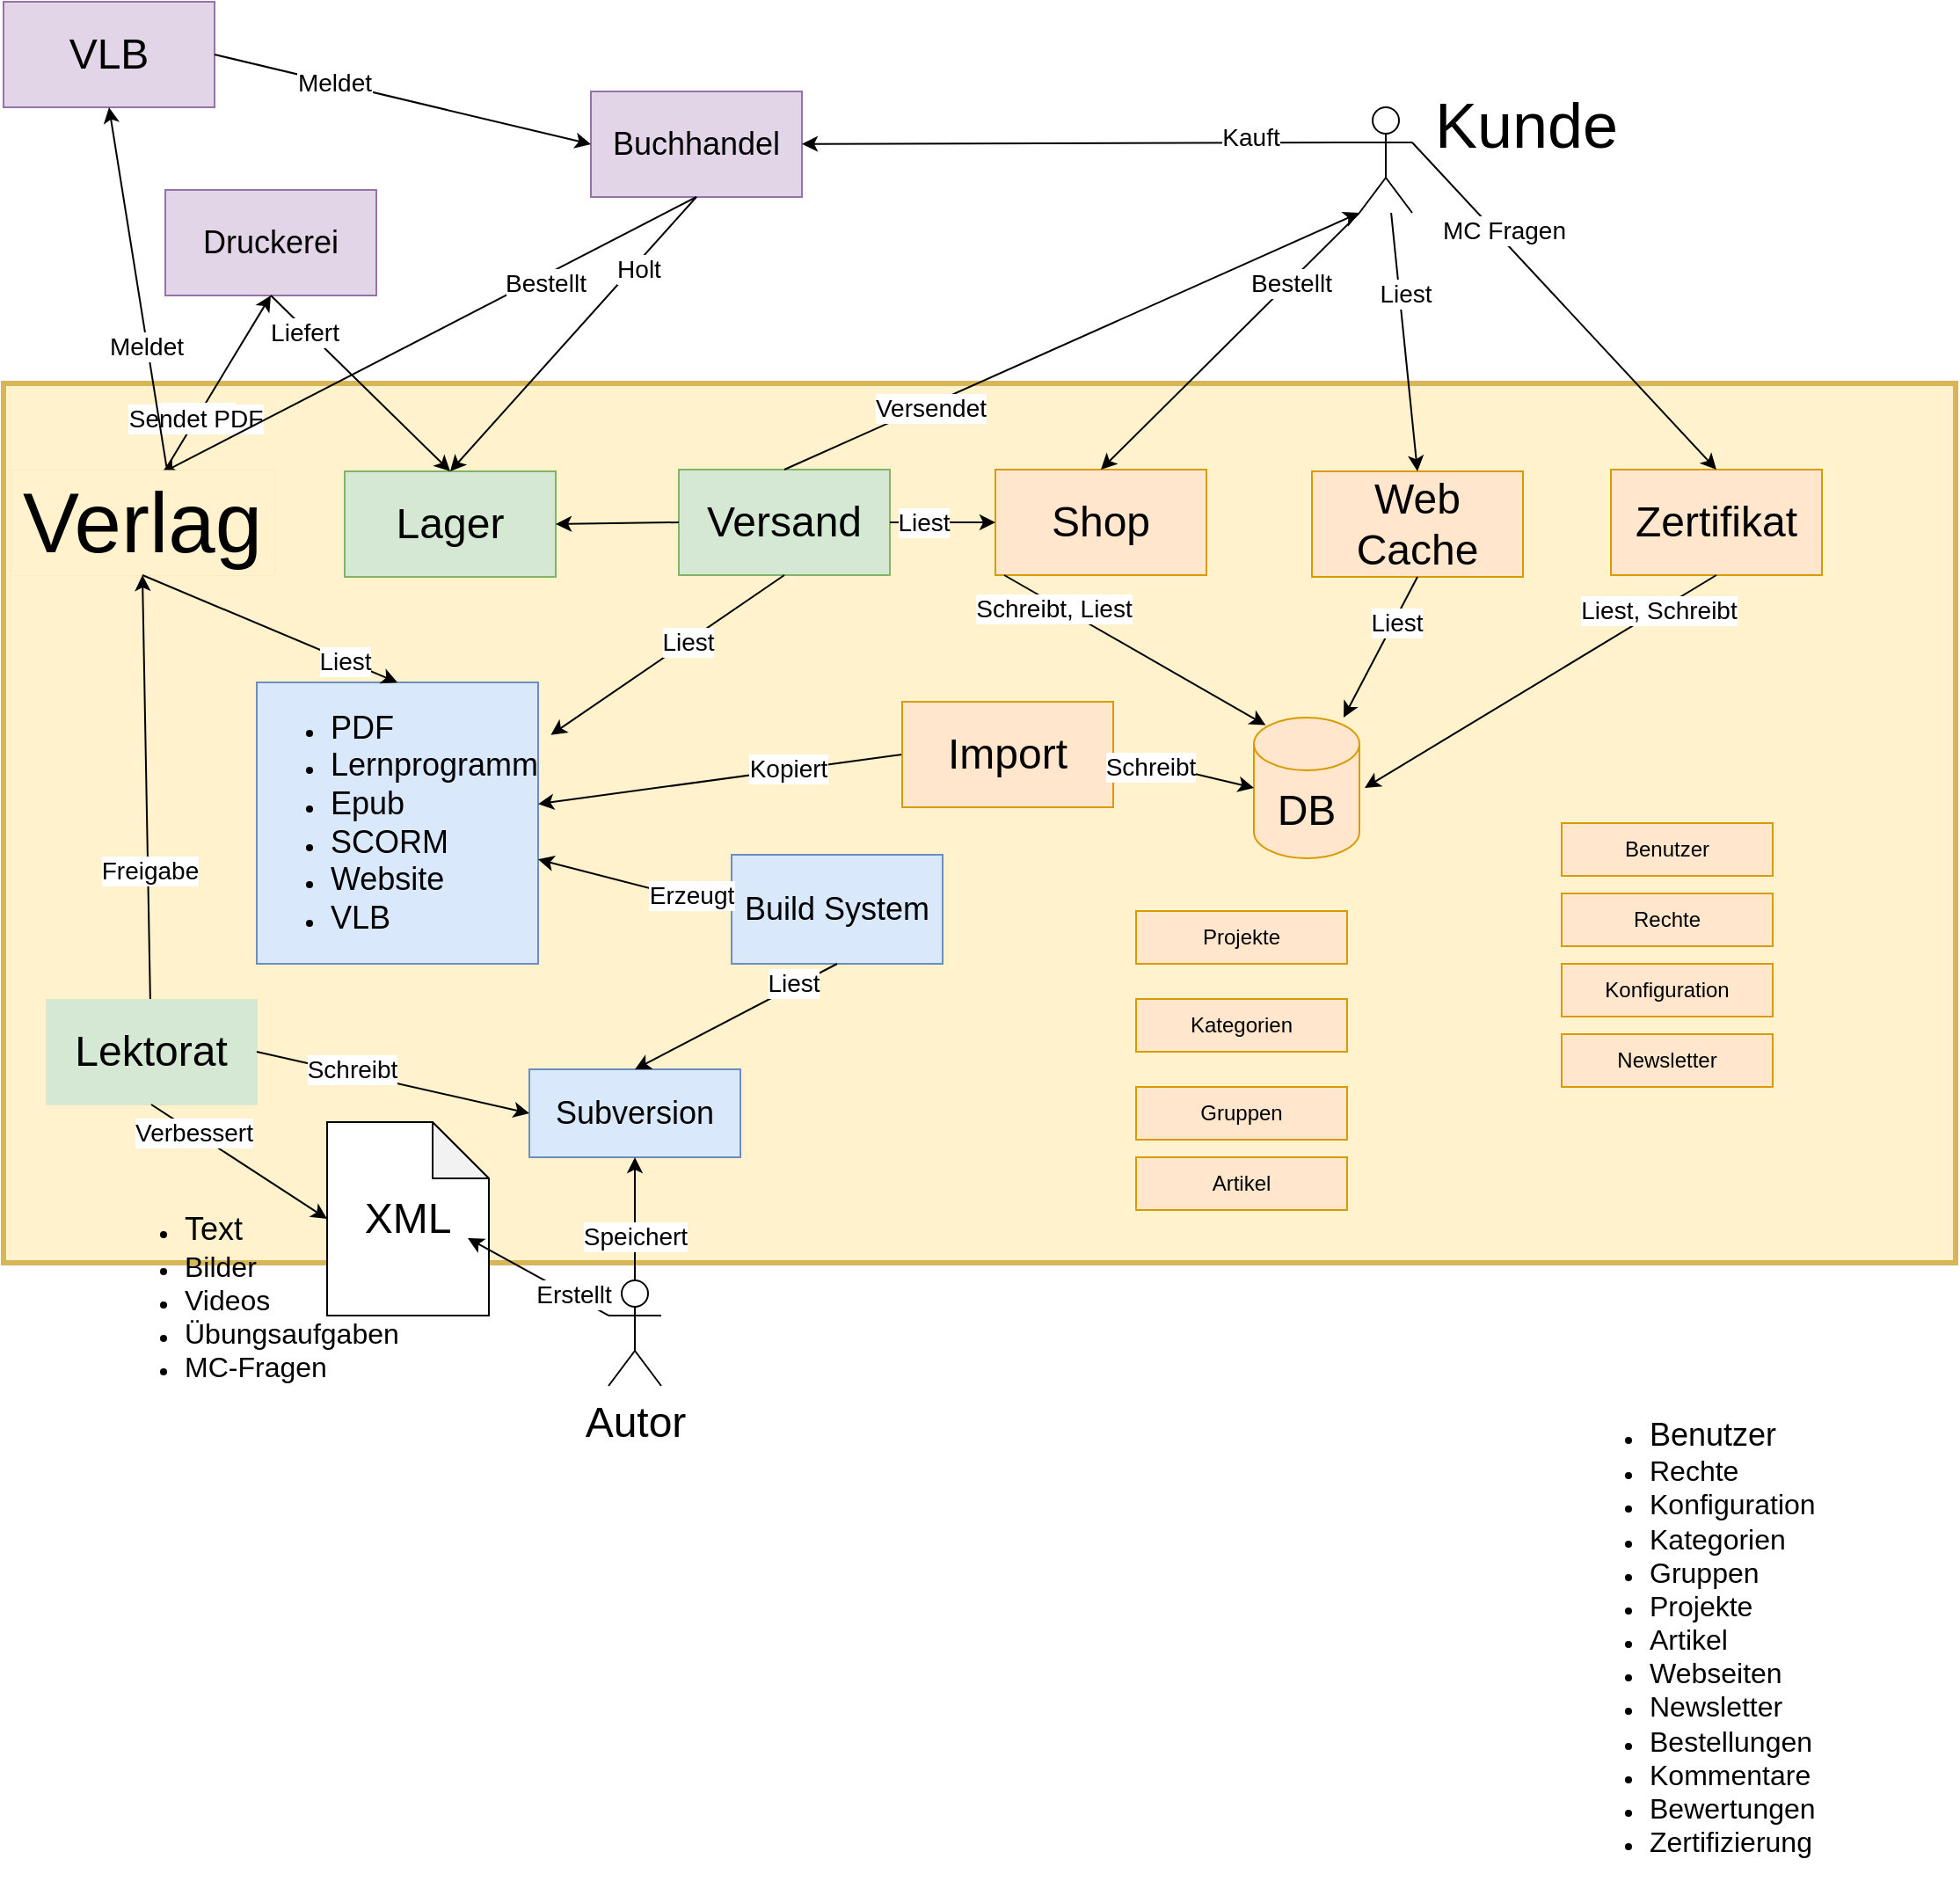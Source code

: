 <mxfile version="14.8.6" type="github">
  <diagram id="S66aKLHPQPTGUsUnwTtF" name="Page-1">
    <mxGraphModel dx="1117" dy="669" grid="1" gridSize="10" guides="1" tooltips="1" connect="1" arrows="1" fold="1" page="1" pageScale="1" pageWidth="827" pageHeight="1169" math="0" shadow="0">
      <root>
        <mxCell id="0" />
        <mxCell id="1" parent="0" />
        <mxCell id="XwRl7KmBkpzdWUTlRH1u-58" value="" style="rounded=0;whiteSpace=wrap;html=1;fillColor=#fff2cc;strokeColor=#d6b656;strokeWidth=3;perimeterSpacing=0;" vertex="1" parent="1">
          <mxGeometry x="196" y="340" width="1110" height="500" as="geometry" />
        </mxCell>
        <mxCell id="XwRl7KmBkpzdWUTlRH1u-1" value="&lt;font style=&quot;font-size: 18px&quot;&gt;Build System&lt;/font&gt;" style="rounded=0;whiteSpace=wrap;html=1;fillColor=#dae8fc;strokeColor=#6c8ebf;" vertex="1" parent="1">
          <mxGeometry x="610" y="608" width="120" height="62" as="geometry" />
        </mxCell>
        <mxCell id="XwRl7KmBkpzdWUTlRH1u-2" value="&lt;font style=&quot;font-size: 24px&quot;&gt;Autor&lt;/font&gt;" style="shape=umlActor;verticalLabelPosition=bottom;verticalAlign=top;html=1;outlineConnect=0;" vertex="1" parent="1">
          <mxGeometry x="540" y="850" width="30" height="60" as="geometry" />
        </mxCell>
        <mxCell id="XwRl7KmBkpzdWUTlRH1u-4" value="&lt;font style=&quot;font-size: 24px&quot;&gt;XML&lt;/font&gt;" style="shape=note;whiteSpace=wrap;html=1;backgroundOutline=1;darkOpacity=0.05;size=32;" vertex="1" parent="1">
          <mxGeometry x="380" y="760" width="92" height="110" as="geometry" />
        </mxCell>
        <mxCell id="XwRl7KmBkpzdWUTlRH1u-5" value="&lt;font style=&quot;font-size: 18px&quot;&gt;Subversion&lt;/font&gt;" style="rounded=0;whiteSpace=wrap;html=1;fillColor=#dae8fc;strokeColor=#6c8ebf;" vertex="1" parent="1">
          <mxGeometry x="495" y="730" width="120" height="50" as="geometry" />
        </mxCell>
        <mxCell id="XwRl7KmBkpzdWUTlRH1u-7" value="&lt;ul&gt;&lt;li&gt;&lt;font style=&quot;font-size: 18px&quot;&gt;Benutzer&lt;/font&gt;&lt;/li&gt;&lt;li&gt;&lt;font size=&quot;3&quot;&gt;&lt;span&gt;Rechte&lt;/span&gt;&lt;br&gt;&lt;/font&gt;&lt;/li&gt;&lt;li&gt;&lt;span&gt;&lt;font size=&quot;3&quot;&gt;Konfiguration&lt;/font&gt;&lt;/span&gt;&lt;/li&gt;&lt;li&gt;&lt;font size=&quot;3&quot;&gt;Kategorien&lt;/font&gt;&lt;/li&gt;&lt;li&gt;&lt;font size=&quot;3&quot;&gt;Gruppen&lt;/font&gt;&lt;/li&gt;&lt;li&gt;&lt;font size=&quot;3&quot;&gt;Projekte&lt;/font&gt;&lt;/li&gt;&lt;li&gt;&lt;font size=&quot;3&quot;&gt;Artikel&lt;/font&gt;&lt;/li&gt;&lt;li&gt;&lt;font size=&quot;3&quot;&gt;Webseiten&lt;/font&gt;&lt;/li&gt;&lt;li&gt;&lt;font size=&quot;3&quot;&gt;Newsletter&lt;/font&gt;&lt;/li&gt;&lt;li&gt;&lt;font size=&quot;3&quot;&gt;Bestellungen&lt;/font&gt;&lt;/li&gt;&lt;li&gt;&lt;font size=&quot;3&quot;&gt;Kommentare&lt;/font&gt;&lt;/li&gt;&lt;li&gt;&lt;font size=&quot;3&quot;&gt;Bewertungen&lt;/font&gt;&lt;/li&gt;&lt;li&gt;&lt;font size=&quot;3&quot;&gt;Zertifizierung&lt;/font&gt;&lt;/li&gt;&lt;/ul&gt;" style="text;html=1;strokeColor=none;fillColor=none;align=left;verticalAlign=middle;whiteSpace=wrap;rounded=0;" vertex="1" parent="1">
          <mxGeometry x="1090" y="1040" width="40" height="25" as="geometry" />
        </mxCell>
        <mxCell id="XwRl7KmBkpzdWUTlRH1u-8" value="&lt;ul&gt;&lt;li&gt;&lt;font style=&quot;font-size: 18px&quot;&gt;PDF&lt;/font&gt;&lt;/li&gt;&lt;li&gt;&lt;font style=&quot;font-size: 18px&quot;&gt;Lernprogramm&lt;/font&gt;&lt;/li&gt;&lt;li&gt;&lt;font style=&quot;font-size: 18px&quot;&gt;Epub&lt;/font&gt;&lt;/li&gt;&lt;li&gt;&lt;font style=&quot;font-size: 18px&quot;&gt;SCORM&lt;/font&gt;&lt;/li&gt;&lt;li&gt;&lt;font style=&quot;font-size: 18px&quot;&gt;Website&lt;/font&gt;&lt;/li&gt;&lt;li&gt;&lt;font style=&quot;font-size: 18px&quot;&gt;VLB&lt;/font&gt;&lt;/li&gt;&lt;/ul&gt;" style="text;html=1;strokeColor=#6c8ebf;fillColor=#dae8fc;align=left;verticalAlign=middle;whiteSpace=wrap;rounded=0;" vertex="1" parent="1">
          <mxGeometry x="340" y="510" width="160" height="160" as="geometry" />
        </mxCell>
        <mxCell id="XwRl7KmBkpzdWUTlRH1u-9" value="&lt;font style=&quot;font-size: 24px&quot;&gt;Web Cache&lt;/font&gt;" style="rounded=0;whiteSpace=wrap;html=1;fillColor=#ffe6cc;strokeColor=#d79b00;" vertex="1" parent="1">
          <mxGeometry x="940" y="390" width="120" height="60" as="geometry" />
        </mxCell>
        <mxCell id="XwRl7KmBkpzdWUTlRH1u-10" value="&lt;font style=&quot;font-size: 24px&quot;&gt;Shop&lt;/font&gt;" style="rounded=0;whiteSpace=wrap;html=1;fillColor=#ffe6cc;strokeColor=#d79b00;" vertex="1" parent="1">
          <mxGeometry x="760" y="389" width="120" height="60" as="geometry" />
        </mxCell>
        <mxCell id="XwRl7KmBkpzdWUTlRH1u-11" value="&lt;font style=&quot;font-size: 18px&quot;&gt;Druckerei&lt;/font&gt;" style="rounded=0;whiteSpace=wrap;html=1;fillColor=#e1d5e7;strokeColor=#9673a6;" vertex="1" parent="1">
          <mxGeometry x="288" y="230" width="120" height="60" as="geometry" />
        </mxCell>
        <mxCell id="XwRl7KmBkpzdWUTlRH1u-14" value="&lt;font style=&quot;font-size: 18px&quot;&gt;Buchhandel&lt;/font&gt;" style="rounded=0;whiteSpace=wrap;html=1;fillColor=#e1d5e7;strokeColor=#9673a6;" vertex="1" parent="1">
          <mxGeometry x="530" y="174" width="120" height="60" as="geometry" />
        </mxCell>
        <mxCell id="XwRl7KmBkpzdWUTlRH1u-17" value="&lt;font style=&quot;font-size: 24px&quot;&gt;Versand&lt;/font&gt;" style="rounded=0;whiteSpace=wrap;html=1;fillColor=#d5e8d4;strokeColor=#82b366;" vertex="1" parent="1">
          <mxGeometry x="580" y="389" width="120" height="60" as="geometry" />
        </mxCell>
        <mxCell id="XwRl7KmBkpzdWUTlRH1u-19" value="&lt;font style=&quot;font-size: 24px&quot;&gt;Zertifikat&lt;/font&gt;" style="rounded=0;whiteSpace=wrap;html=1;fillColor=#ffe6cc;strokeColor=#d79b00;" vertex="1" parent="1">
          <mxGeometry x="1110" y="389" width="120" height="60" as="geometry" />
        </mxCell>
        <mxCell id="XwRl7KmBkpzdWUTlRH1u-20" value="&lt;font style=&quot;font-size: 24px&quot;&gt;DB&lt;/font&gt;" style="shape=cylinder3;whiteSpace=wrap;html=1;boundedLbl=1;backgroundOutline=1;size=15;fillColor=#ffe6cc;strokeColor=#d79b00;" vertex="1" parent="1">
          <mxGeometry x="907" y="530" width="60" height="80" as="geometry" />
        </mxCell>
        <mxCell id="XwRl7KmBkpzdWUTlRH1u-24" value="" style="endArrow=classic;html=1;entryX=0;entryY=0;entryDx=80;entryDy=66;entryPerimeter=0;exitX=0;exitY=0.333;exitDx=0;exitDy=0;exitPerimeter=0;" edge="1" parent="1" source="XwRl7KmBkpzdWUTlRH1u-2" target="XwRl7KmBkpzdWUTlRH1u-4">
          <mxGeometry width="50" height="50" relative="1" as="geometry">
            <mxPoint x="530" y="809" as="sourcePoint" />
            <mxPoint x="440" y="815" as="targetPoint" />
          </mxGeometry>
        </mxCell>
        <mxCell id="XwRl7KmBkpzdWUTlRH1u-81" value="&lt;font style=&quot;font-size: 14px&quot;&gt;Erstellt&lt;/font&gt;" style="edgeLabel;html=1;align=center;verticalAlign=middle;resizable=0;points=[];" vertex="1" connectable="0" parent="XwRl7KmBkpzdWUTlRH1u-24">
          <mxGeometry x="-0.478" y="-1" relative="1" as="geometry">
            <mxPoint as="offset" />
          </mxGeometry>
        </mxCell>
        <mxCell id="XwRl7KmBkpzdWUTlRH1u-25" value="" style="endArrow=classic;html=1;exitX=0.5;exitY=0;exitDx=0;exitDy=0;exitPerimeter=0;entryX=0.5;entryY=1;entryDx=0;entryDy=0;" edge="1" parent="1" source="XwRl7KmBkpzdWUTlRH1u-2" target="XwRl7KmBkpzdWUTlRH1u-5">
          <mxGeometry width="50" height="50" relative="1" as="geometry">
            <mxPoint x="380" y="940" as="sourcePoint" />
            <mxPoint x="430" y="890" as="targetPoint" />
          </mxGeometry>
        </mxCell>
        <mxCell id="XwRl7KmBkpzdWUTlRH1u-80" value="&lt;font style=&quot;font-size: 14px&quot;&gt;Speichert&lt;/font&gt;" style="edgeLabel;html=1;align=center;verticalAlign=middle;resizable=0;points=[];" vertex="1" connectable="0" parent="XwRl7KmBkpzdWUTlRH1u-25">
          <mxGeometry x="-0.272" relative="1" as="geometry">
            <mxPoint as="offset" />
          </mxGeometry>
        </mxCell>
        <mxCell id="XwRl7KmBkpzdWUTlRH1u-27" value="" style="endArrow=classic;html=1;exitX=0;exitY=0.5;exitDx=0;exitDy=0;" edge="1" parent="1" source="XwRl7KmBkpzdWUTlRH1u-55" target="XwRl7KmBkpzdWUTlRH1u-8">
          <mxGeometry width="50" height="50" relative="1" as="geometry">
            <mxPoint x="877" y="574" as="sourcePoint" />
            <mxPoint x="680" y="580" as="targetPoint" />
          </mxGeometry>
        </mxCell>
        <mxCell id="XwRl7KmBkpzdWUTlRH1u-84" value="&lt;font style=&quot;font-size: 14px&quot;&gt;Kopiert&lt;/font&gt;" style="edgeLabel;html=1;align=center;verticalAlign=middle;resizable=0;points=[];" vertex="1" connectable="0" parent="XwRl7KmBkpzdWUTlRH1u-27">
          <mxGeometry x="-0.372" y="-1" relative="1" as="geometry">
            <mxPoint as="offset" />
          </mxGeometry>
        </mxCell>
        <mxCell id="XwRl7KmBkpzdWUTlRH1u-28" value="" style="endArrow=classic;html=1;exitX=0.579;exitY=0.033;exitDx=0;exitDy=0;entryX=0.5;entryY=1;entryDx=0;entryDy=0;exitPerimeter=0;" edge="1" parent="1" source="XwRl7KmBkpzdWUTlRH1u-61" target="XwRl7KmBkpzdWUTlRH1u-11">
          <mxGeometry width="50" height="50" relative="1" as="geometry">
            <mxPoint x="580" y="480" as="sourcePoint" />
            <mxPoint x="380" y="310" as="targetPoint" />
          </mxGeometry>
        </mxCell>
        <mxCell id="XwRl7KmBkpzdWUTlRH1u-78" value="&lt;font style=&quot;font-size: 14px&quot;&gt;Sendet&lt;/font&gt;" style="edgeLabel;html=1;align=center;verticalAlign=middle;resizable=0;points=[];" vertex="1" connectable="0" parent="XwRl7KmBkpzdWUTlRH1u-28">
          <mxGeometry x="-0.402" y="1" relative="1" as="geometry">
            <mxPoint y="-1" as="offset" />
          </mxGeometry>
        </mxCell>
        <mxCell id="XwRl7KmBkpzdWUTlRH1u-108" value="&lt;font style=&quot;font-size: 14px&quot;&gt;Sendet PDF&lt;/font&gt;" style="edgeLabel;html=1;align=center;verticalAlign=middle;resizable=0;points=[];" vertex="1" connectable="0" parent="XwRl7KmBkpzdWUTlRH1u-28">
          <mxGeometry x="-0.396" y="2" relative="1" as="geometry">
            <mxPoint x="1" as="offset" />
          </mxGeometry>
        </mxCell>
        <mxCell id="XwRl7KmBkpzdWUTlRH1u-29" value="" style="endArrow=classic;html=1;exitX=0.5;exitY=1;exitDx=0;exitDy=0;entryX=0.572;entryY=0.033;entryDx=0;entryDy=0;entryPerimeter=0;" edge="1" parent="1" source="XwRl7KmBkpzdWUTlRH1u-14" target="XwRl7KmBkpzdWUTlRH1u-61">
          <mxGeometry width="50" height="50" relative="1" as="geometry">
            <mxPoint x="540" y="290" as="sourcePoint" />
            <mxPoint x="440" y="310" as="targetPoint" />
          </mxGeometry>
        </mxCell>
        <mxCell id="XwRl7KmBkpzdWUTlRH1u-86" value="&lt;font&gt;&lt;font style=&quot;font-size: 14px&quot;&gt;Bestellt&lt;/font&gt;&lt;br&gt;&lt;/font&gt;" style="edgeLabel;html=1;align=center;verticalAlign=middle;resizable=0;points=[];" vertex="1" connectable="0" parent="XwRl7KmBkpzdWUTlRH1u-29">
          <mxGeometry x="-0.422" y="3" relative="1" as="geometry">
            <mxPoint y="1" as="offset" />
          </mxGeometry>
        </mxCell>
        <mxCell id="XwRl7KmBkpzdWUTlRH1u-31" value="" style="endArrow=classic;html=1;exitX=0.5;exitY=1;exitDx=0;exitDy=0;" edge="1" parent="1" source="XwRl7KmBkpzdWUTlRH1u-9" target="XwRl7KmBkpzdWUTlRH1u-20">
          <mxGeometry width="50" height="50" relative="1" as="geometry">
            <mxPoint x="937" y="520" as="sourcePoint" />
            <mxPoint x="970" y="480" as="targetPoint" />
          </mxGeometry>
        </mxCell>
        <mxCell id="XwRl7KmBkpzdWUTlRH1u-91" value="&lt;font style=&quot;font-size: 14px&quot;&gt;Liest&lt;/font&gt;" style="edgeLabel;html=1;align=center;verticalAlign=middle;resizable=0;points=[];" vertex="1" connectable="0" parent="XwRl7KmBkpzdWUTlRH1u-31">
          <mxGeometry x="-0.354" y="1" relative="1" as="geometry">
            <mxPoint as="offset" />
          </mxGeometry>
        </mxCell>
        <mxCell id="XwRl7KmBkpzdWUTlRH1u-32" value="" style="endArrow=classic;html=1;exitX=0;exitY=1;exitDx=0;exitDy=0;exitPerimeter=0;entryX=0.5;entryY=0;entryDx=0;entryDy=0;" edge="1" parent="1" source="XwRl7KmBkpzdWUTlRH1u-15" target="XwRl7KmBkpzdWUTlRH1u-10">
          <mxGeometry width="50" height="50" relative="1" as="geometry">
            <mxPoint x="740" y="340" as="sourcePoint" />
            <mxPoint x="790" y="290" as="targetPoint" />
          </mxGeometry>
        </mxCell>
        <mxCell id="XwRl7KmBkpzdWUTlRH1u-89" value="&lt;font style=&quot;font-size: 14px&quot;&gt;Bestellt&lt;br&gt;&lt;/font&gt;" style="edgeLabel;html=1;align=center;verticalAlign=middle;resizable=0;points=[];" vertex="1" connectable="0" parent="XwRl7KmBkpzdWUTlRH1u-32">
          <mxGeometry x="-0.459" relative="1" as="geometry">
            <mxPoint as="offset" />
          </mxGeometry>
        </mxCell>
        <mxCell id="XwRl7KmBkpzdWUTlRH1u-33" value="" style="endArrow=classic;html=1;exitX=0;exitY=0.333;exitDx=0;exitDy=0;exitPerimeter=0;" edge="1" parent="1" source="XwRl7KmBkpzdWUTlRH1u-15" target="XwRl7KmBkpzdWUTlRH1u-14">
          <mxGeometry width="50" height="50" relative="1" as="geometry">
            <mxPoint x="920" y="210" as="sourcePoint" />
            <mxPoint x="630" y="320" as="targetPoint" />
          </mxGeometry>
        </mxCell>
        <mxCell id="XwRl7KmBkpzdWUTlRH1u-87" value="&lt;font style=&quot;font-size: 14px&quot;&gt;Kauft&lt;br&gt;&lt;/font&gt;" style="edgeLabel;html=1;align=center;verticalAlign=middle;resizable=0;points=[];" vertex="1" connectable="0" parent="XwRl7KmBkpzdWUTlRH1u-33">
          <mxGeometry x="-0.61" y="-3" relative="1" as="geometry">
            <mxPoint as="offset" />
          </mxGeometry>
        </mxCell>
        <mxCell id="XwRl7KmBkpzdWUTlRH1u-34" value="" style="endArrow=classic;html=1;exitX=1;exitY=0.333;exitDx=0;exitDy=0;exitPerimeter=0;entryX=0.5;entryY=0;entryDx=0;entryDy=0;" edge="1" parent="1" source="XwRl7KmBkpzdWUTlRH1u-15" target="XwRl7KmBkpzdWUTlRH1u-19">
          <mxGeometry width="50" height="50" relative="1" as="geometry">
            <mxPoint x="1050" y="280" as="sourcePoint" />
            <mxPoint x="1100" y="230" as="targetPoint" />
          </mxGeometry>
        </mxCell>
        <mxCell id="XwRl7KmBkpzdWUTlRH1u-92" value="&lt;font style=&quot;font-size: 14px&quot;&gt;MC Fragen&lt;/font&gt;" style="edgeLabel;html=1;align=center;verticalAlign=middle;resizable=0;points=[];" vertex="1" connectable="0" parent="XwRl7KmBkpzdWUTlRH1u-34">
          <mxGeometry x="-0.432" y="5" relative="1" as="geometry">
            <mxPoint x="-1" as="offset" />
          </mxGeometry>
        </mxCell>
        <mxCell id="XwRl7KmBkpzdWUTlRH1u-35" value="" style="endArrow=classic;html=1;entryX=0.5;entryY=0;entryDx=0;entryDy=0;" edge="1" parent="1" source="XwRl7KmBkpzdWUTlRH1u-15" target="XwRl7KmBkpzdWUTlRH1u-9">
          <mxGeometry width="50" height="50" relative="1" as="geometry">
            <mxPoint x="920" y="340" as="sourcePoint" />
            <mxPoint x="970" y="270" as="targetPoint" />
          </mxGeometry>
        </mxCell>
        <mxCell id="XwRl7KmBkpzdWUTlRH1u-88" value="&lt;font style=&quot;font-size: 14px&quot;&gt;Liest&lt;/font&gt;" style="edgeLabel;html=1;align=center;verticalAlign=middle;resizable=0;points=[];" vertex="1" connectable="0" parent="XwRl7KmBkpzdWUTlRH1u-35">
          <mxGeometry x="-0.369" y="3" relative="1" as="geometry">
            <mxPoint as="offset" />
          </mxGeometry>
        </mxCell>
        <mxCell id="XwRl7KmBkpzdWUTlRH1u-39" value="" style="endArrow=classic;html=1;exitX=0.5;exitY=0;exitDx=0;exitDy=0;entryX=0;entryY=1;entryDx=0;entryDy=0;entryPerimeter=0;" edge="1" parent="1" source="XwRl7KmBkpzdWUTlRH1u-17" target="XwRl7KmBkpzdWUTlRH1u-15">
          <mxGeometry width="50" height="50" relative="1" as="geometry">
            <mxPoint x="640" y="360" as="sourcePoint" />
            <mxPoint x="920" y="240" as="targetPoint" />
          </mxGeometry>
        </mxCell>
        <mxCell id="XwRl7KmBkpzdWUTlRH1u-104" value="&lt;font style=&quot;font-size: 14px&quot;&gt;Versendet&lt;/font&gt;" style="edgeLabel;html=1;align=center;verticalAlign=middle;resizable=0;points=[];" vertex="1" connectable="0" parent="XwRl7KmBkpzdWUTlRH1u-39">
          <mxGeometry x="-0.495" y="-2" relative="1" as="geometry">
            <mxPoint x="-1" as="offset" />
          </mxGeometry>
        </mxCell>
        <mxCell id="XwRl7KmBkpzdWUTlRH1u-43" value="" style="endArrow=classic;html=1;exitX=0.5;exitY=1;exitDx=0;exitDy=0;entryX=0.145;entryY=0;entryDx=0;entryDy=4.35;entryPerimeter=0;" edge="1" parent="1">
          <mxGeometry width="50" height="50" relative="1" as="geometry">
            <mxPoint x="765" y="449" as="sourcePoint" />
            <mxPoint x="913.7" y="534.35" as="targetPoint" />
          </mxGeometry>
        </mxCell>
        <mxCell id="XwRl7KmBkpzdWUTlRH1u-100" value="Text" style="edgeLabel;html=1;align=center;verticalAlign=middle;resizable=0;points=[];" vertex="1" connectable="0" parent="XwRl7KmBkpzdWUTlRH1u-43">
          <mxGeometry x="-0.615" y="-4" relative="1" as="geometry">
            <mxPoint as="offset" />
          </mxGeometry>
        </mxCell>
        <mxCell id="XwRl7KmBkpzdWUTlRH1u-103" value="&lt;font style=&quot;font-size: 14px&quot;&gt;Schreibt, Liest&lt;br&gt;&lt;/font&gt;" style="edgeLabel;html=1;align=center;verticalAlign=middle;resizable=0;points=[];" vertex="1" connectable="0" parent="XwRl7KmBkpzdWUTlRH1u-43">
          <mxGeometry x="-0.611" y="-2" relative="1" as="geometry">
            <mxPoint as="offset" />
          </mxGeometry>
        </mxCell>
        <mxCell id="XwRl7KmBkpzdWUTlRH1u-50" value="" style="endArrow=classic;html=1;exitX=0.5;exitY=1;exitDx=0;exitDy=0;entryX=0.5;entryY=0;entryDx=0;entryDy=0;" edge="1" parent="1" source="XwRl7KmBkpzdWUTlRH1u-1" target="XwRl7KmBkpzdWUTlRH1u-5">
          <mxGeometry width="50" height="50" relative="1" as="geometry">
            <mxPoint x="710" y="550" as="sourcePoint" />
            <mxPoint x="760" y="500" as="targetPoint" />
          </mxGeometry>
        </mxCell>
        <mxCell id="XwRl7KmBkpzdWUTlRH1u-79" value="&lt;font style=&quot;font-size: 14px&quot;&gt;Liest&lt;/font&gt;" style="edgeLabel;html=1;align=center;verticalAlign=middle;resizable=0;points=[];" vertex="1" connectable="0" parent="XwRl7KmBkpzdWUTlRH1u-50">
          <mxGeometry x="-0.572" y="-2" relative="1" as="geometry">
            <mxPoint as="offset" />
          </mxGeometry>
        </mxCell>
        <mxCell id="XwRl7KmBkpzdWUTlRH1u-51" value="" style="endArrow=classic;html=1;exitX=0.5;exitY=1;exitDx=0;exitDy=0;entryX=1.045;entryY=0.187;entryDx=0;entryDy=0;entryPerimeter=0;" edge="1" parent="1" source="XwRl7KmBkpzdWUTlRH1u-17" target="XwRl7KmBkpzdWUTlRH1u-8">
          <mxGeometry width="50" height="50" relative="1" as="geometry">
            <mxPoint x="720" y="480" as="sourcePoint" />
            <mxPoint x="770" y="430" as="targetPoint" />
          </mxGeometry>
        </mxCell>
        <mxCell id="XwRl7KmBkpzdWUTlRH1u-99" value="&lt;font style=&quot;font-size: 14px&quot;&gt;Liest&lt;/font&gt;" style="edgeLabel;html=1;align=center;verticalAlign=middle;resizable=0;points=[];" vertex="1" connectable="0" parent="XwRl7KmBkpzdWUTlRH1u-51">
          <mxGeometry x="-0.161" relative="1" as="geometry">
            <mxPoint as="offset" />
          </mxGeometry>
        </mxCell>
        <mxCell id="XwRl7KmBkpzdWUTlRH1u-54" value="" style="endArrow=classic;html=1;entryX=0;entryY=0.5;entryDx=0;entryDy=0;exitX=1;exitY=0.5;exitDx=0;exitDy=0;" edge="1" parent="1" source="XwRl7KmBkpzdWUTlRH1u-17" target="XwRl7KmBkpzdWUTlRH1u-10">
          <mxGeometry width="50" height="50" relative="1" as="geometry">
            <mxPoint x="690" y="280" as="sourcePoint" />
            <mxPoint x="770" y="430" as="targetPoint" />
          </mxGeometry>
        </mxCell>
        <mxCell id="XwRl7KmBkpzdWUTlRH1u-106" value="&lt;font style=&quot;font-size: 14px&quot;&gt;Liest&lt;/font&gt;" style="edgeLabel;html=1;align=center;verticalAlign=middle;resizable=0;points=[];" vertex="1" connectable="0" parent="XwRl7KmBkpzdWUTlRH1u-54">
          <mxGeometry x="-0.361" relative="1" as="geometry">
            <mxPoint as="offset" />
          </mxGeometry>
        </mxCell>
        <mxCell id="XwRl7KmBkpzdWUTlRH1u-55" value="&lt;font style=&quot;font-size: 24px&quot;&gt;Import&lt;/font&gt;" style="rounded=0;whiteSpace=wrap;html=1;fillColor=#ffe6cc;strokeColor=#d79b00;" vertex="1" parent="1">
          <mxGeometry x="707" y="521" width="120" height="60" as="geometry" />
        </mxCell>
        <mxCell id="XwRl7KmBkpzdWUTlRH1u-57" value="" style="endArrow=classic;html=1;exitX=1;exitY=0.5;exitDx=0;exitDy=0;entryX=0;entryY=0.5;entryDx=0;entryDy=0;entryPerimeter=0;" edge="1" parent="1" source="XwRl7KmBkpzdWUTlRH1u-55" target="XwRl7KmBkpzdWUTlRH1u-20">
          <mxGeometry width="50" height="50" relative="1" as="geometry">
            <mxPoint x="720" y="480" as="sourcePoint" />
            <mxPoint x="770" y="430" as="targetPoint" />
          </mxGeometry>
        </mxCell>
        <mxCell id="XwRl7KmBkpzdWUTlRH1u-85" value="&lt;font style=&quot;font-size: 14px&quot;&gt;Schreibt&lt;br&gt;&lt;/font&gt;" style="edgeLabel;html=1;align=center;verticalAlign=middle;resizable=0;points=[];" vertex="1" connectable="0" parent="XwRl7KmBkpzdWUTlRH1u-57">
          <mxGeometry x="-0.497" y="-2" relative="1" as="geometry">
            <mxPoint x="1" as="offset" />
          </mxGeometry>
        </mxCell>
        <mxCell id="XwRl7KmBkpzdWUTlRH1u-61" value="&lt;font style=&quot;font-size: 48px&quot;&gt;Verlag&lt;/font&gt;" style="text;html=1;strokeColor=#d6b656;fillColor=#fff2cc;align=center;verticalAlign=middle;whiteSpace=wrap;rounded=0;strokeWidth=0;" vertex="1" parent="1">
          <mxGeometry x="200" y="389" width="150" height="60" as="geometry" />
        </mxCell>
        <mxCell id="XwRl7KmBkpzdWUTlRH1u-66" value="&lt;ul&gt;&lt;li&gt;&lt;font style=&quot;font-size: 18px&quot;&gt;Text&lt;/font&gt;&lt;/li&gt;&lt;li&gt;&lt;font size=&quot;3&quot;&gt;Bilder&lt;/font&gt;&lt;/li&gt;&lt;li&gt;&lt;font size=&quot;3&quot;&gt;Videos&lt;/font&gt;&lt;/li&gt;&lt;li&gt;&lt;font size=&quot;3&quot;&gt;Übungsaufgaben&lt;/font&gt;&lt;/li&gt;&lt;li&gt;&lt;font size=&quot;3&quot;&gt;MC-Fragen&lt;/font&gt;&lt;/li&gt;&lt;/ul&gt;" style="text;html=1;strokeColor=none;fillColor=none;align=left;verticalAlign=middle;whiteSpace=wrap;rounded=0;" vertex="1" parent="1">
          <mxGeometry x="257" y="850" width="36" height="20" as="geometry" />
        </mxCell>
        <mxCell id="XwRl7KmBkpzdWUTlRH1u-15" value="" style="shape=umlActor;verticalLabelPosition=bottom;verticalAlign=top;html=1;outlineConnect=0;" vertex="1" parent="1">
          <mxGeometry x="967" y="183" width="30" height="60" as="geometry" />
        </mxCell>
        <mxCell id="XwRl7KmBkpzdWUTlRH1u-74" value="&lt;font style=&quot;font-size: 36px&quot;&gt;Kunde&lt;/font&gt;" style="text;html=1;strokeColor=none;fillColor=none;align=center;verticalAlign=middle;whiteSpace=wrap;rounded=0;" vertex="1" parent="1">
          <mxGeometry x="1042" y="183" width="40" height="20" as="geometry" />
        </mxCell>
        <mxCell id="XwRl7KmBkpzdWUTlRH1u-76" value="" style="endArrow=classic;html=1;exitX=0;exitY=0.5;exitDx=0;exitDy=0;" edge="1" parent="1" source="XwRl7KmBkpzdWUTlRH1u-1" target="XwRl7KmBkpzdWUTlRH1u-8">
          <mxGeometry width="50" height="50" relative="1" as="geometry">
            <mxPoint x="490" y="625" as="sourcePoint" />
            <mxPoint x="360" y="645" as="targetPoint" />
          </mxGeometry>
        </mxCell>
        <mxCell id="XwRl7KmBkpzdWUTlRH1u-77" value="&lt;font style=&quot;font-size: 14px&quot;&gt;Erzeugt&lt;/font&gt;" style="edgeLabel;html=1;align=center;verticalAlign=middle;resizable=0;points=[];" vertex="1" connectable="0" parent="XwRl7KmBkpzdWUTlRH1u-76">
          <mxGeometry x="-0.56" y="-2" relative="1" as="geometry">
            <mxPoint as="offset" />
          </mxGeometry>
        </mxCell>
        <mxCell id="XwRl7KmBkpzdWUTlRH1u-95" value="" style="endArrow=classic;html=1;exitX=0.5;exitY=1;exitDx=0;exitDy=0;" edge="1" parent="1" source="XwRl7KmBkpzdWUTlRH1u-19">
          <mxGeometry width="50" height="50" relative="1" as="geometry">
            <mxPoint x="650" y="480" as="sourcePoint" />
            <mxPoint x="970" y="570" as="targetPoint" />
          </mxGeometry>
        </mxCell>
        <mxCell id="XwRl7KmBkpzdWUTlRH1u-96" value="&lt;font style=&quot;font-size: 14px&quot;&gt;Liest, Schreibt&lt;/font&gt;" style="edgeLabel;html=1;align=center;verticalAlign=middle;resizable=0;points=[];" vertex="1" connectable="0" parent="XwRl7KmBkpzdWUTlRH1u-95">
          <mxGeometry x="-0.666" y="-1" relative="1" as="geometry">
            <mxPoint x="1" as="offset" />
          </mxGeometry>
        </mxCell>
        <mxCell id="XwRl7KmBkpzdWUTlRH1u-97" style="edgeStyle=orthogonalEdgeStyle;rounded=0;orthogonalLoop=1;jettySize=auto;html=1;exitX=0.5;exitY=1;exitDx=0;exitDy=0;" edge="1" parent="1" source="XwRl7KmBkpzdWUTlRH1u-7" target="XwRl7KmBkpzdWUTlRH1u-7">
          <mxGeometry relative="1" as="geometry" />
        </mxCell>
        <mxCell id="XwRl7KmBkpzdWUTlRH1u-98" style="edgeStyle=orthogonalEdgeStyle;rounded=0;orthogonalLoop=1;jettySize=auto;html=1;exitX=0.5;exitY=1;exitDx=0;exitDy=0;" edge="1" parent="1" source="XwRl7KmBkpzdWUTlRH1u-7" target="XwRl7KmBkpzdWUTlRH1u-7">
          <mxGeometry relative="1" as="geometry" />
        </mxCell>
        <mxCell id="XwRl7KmBkpzdWUTlRH1u-113" value="&lt;font style=&quot;font-size: 24px&quot;&gt;Lager&lt;/font&gt;" style="rounded=0;whiteSpace=wrap;html=1;fillColor=#d5e8d4;strokeColor=#82b366;" vertex="1" parent="1">
          <mxGeometry x="390" y="390" width="120" height="60" as="geometry" />
        </mxCell>
        <mxCell id="XwRl7KmBkpzdWUTlRH1u-114" value="" style="endArrow=classic;html=1;exitX=0.5;exitY=1;exitDx=0;exitDy=0;entryX=0.5;entryY=0;entryDx=0;entryDy=0;" edge="1" parent="1" source="XwRl7KmBkpzdWUTlRH1u-11" target="XwRl7KmBkpzdWUTlRH1u-113">
          <mxGeometry width="50" height="50" relative="1" as="geometry">
            <mxPoint x="302.5" y="400" as="sourcePoint" />
            <mxPoint x="358" y="300" as="targetPoint" />
          </mxGeometry>
        </mxCell>
        <mxCell id="XwRl7KmBkpzdWUTlRH1u-118" value="&lt;font style=&quot;font-size: 14px&quot;&gt;Liefert&lt;/font&gt;" style="edgeLabel;html=1;align=center;verticalAlign=middle;resizable=0;points=[];" vertex="1" connectable="0" parent="XwRl7KmBkpzdWUTlRH1u-114">
          <mxGeometry x="-0.623" y="-2" relative="1" as="geometry">
            <mxPoint x="1" as="offset" />
          </mxGeometry>
        </mxCell>
        <mxCell id="XwRl7KmBkpzdWUTlRH1u-117" value="" style="endArrow=classic;html=1;exitX=0.5;exitY=1;exitDx=0;exitDy=0;entryX=0.5;entryY=0;entryDx=0;entryDy=0;" edge="1" parent="1" source="XwRl7KmBkpzdWUTlRH1u-14" target="XwRl7KmBkpzdWUTlRH1u-113">
          <mxGeometry width="50" height="50" relative="1" as="geometry">
            <mxPoint x="630" y="540" as="sourcePoint" />
            <mxPoint x="680" y="490" as="targetPoint" />
          </mxGeometry>
        </mxCell>
        <mxCell id="XwRl7KmBkpzdWUTlRH1u-119" value="&lt;font style=&quot;font-size: 14px&quot;&gt;Holt&lt;/font&gt;" style="edgeLabel;html=1;align=center;verticalAlign=middle;resizable=0;points=[];" vertex="1" connectable="0" parent="XwRl7KmBkpzdWUTlRH1u-117">
          <mxGeometry x="-0.498" y="3" relative="1" as="geometry">
            <mxPoint as="offset" />
          </mxGeometry>
        </mxCell>
        <mxCell id="XwRl7KmBkpzdWUTlRH1u-124" value="&lt;font style=&quot;font-size: 24px&quot;&gt;VLB&lt;/font&gt;" style="rounded=0;whiteSpace=wrap;html=1;fillColor=#e1d5e7;strokeColor=#9673a6;" vertex="1" parent="1">
          <mxGeometry x="196" y="123" width="120" height="60" as="geometry" />
        </mxCell>
        <mxCell id="XwRl7KmBkpzdWUTlRH1u-125" value="" style="endArrow=classic;html=1;exitX=0.591;exitY=-0.03;exitDx=0;exitDy=0;exitPerimeter=0;entryX=0.5;entryY=1;entryDx=0;entryDy=0;" edge="1" parent="1" source="XwRl7KmBkpzdWUTlRH1u-61" target="XwRl7KmBkpzdWUTlRH1u-124">
          <mxGeometry width="50" height="50" relative="1" as="geometry">
            <mxPoint x="160" y="320" as="sourcePoint" />
            <mxPoint x="210" y="270" as="targetPoint" />
          </mxGeometry>
        </mxCell>
        <mxCell id="XwRl7KmBkpzdWUTlRH1u-129" value="&lt;font style=&quot;font-size: 14px&quot;&gt;Meldet&lt;/font&gt;" style="edgeLabel;html=1;align=center;verticalAlign=middle;resizable=0;points=[];" vertex="1" connectable="0" parent="XwRl7KmBkpzdWUTlRH1u-125">
          <mxGeometry x="-0.326" y="1" relative="1" as="geometry">
            <mxPoint as="offset" />
          </mxGeometry>
        </mxCell>
        <mxCell id="XwRl7KmBkpzdWUTlRH1u-127" value="" style="endArrow=classic;html=1;exitX=1;exitY=0.5;exitDx=0;exitDy=0;entryX=0;entryY=0.5;entryDx=0;entryDy=0;" edge="1" parent="1" source="XwRl7KmBkpzdWUTlRH1u-124" target="XwRl7KmBkpzdWUTlRH1u-14">
          <mxGeometry width="50" height="50" relative="1" as="geometry">
            <mxPoint x="650" y="460" as="sourcePoint" />
            <mxPoint x="700" y="410" as="targetPoint" />
          </mxGeometry>
        </mxCell>
        <mxCell id="XwRl7KmBkpzdWUTlRH1u-128" value="&lt;font style=&quot;font-size: 14px&quot;&gt;Meldet&lt;/font&gt;" style="edgeLabel;html=1;align=center;verticalAlign=middle;resizable=0;points=[];" vertex="1" connectable="0" parent="XwRl7KmBkpzdWUTlRH1u-127">
          <mxGeometry x="-0.37" relative="1" as="geometry">
            <mxPoint as="offset" />
          </mxGeometry>
        </mxCell>
        <mxCell id="XwRl7KmBkpzdWUTlRH1u-132" value="" style="endArrow=classic;html=1;exitX=0.5;exitY=1;exitDx=0;exitDy=0;entryX=0.5;entryY=0;entryDx=0;entryDy=0;" edge="1" parent="1" source="XwRl7KmBkpzdWUTlRH1u-61" target="XwRl7KmBkpzdWUTlRH1u-8">
          <mxGeometry width="50" height="50" relative="1" as="geometry">
            <mxPoint x="670" y="520" as="sourcePoint" />
            <mxPoint x="275" y="510" as="targetPoint" />
          </mxGeometry>
        </mxCell>
        <mxCell id="XwRl7KmBkpzdWUTlRH1u-133" value="&lt;font style=&quot;font-size: 14px&quot;&gt;Liest&lt;/font&gt;" style="edgeLabel;html=1;align=center;verticalAlign=middle;resizable=0;points=[];" vertex="1" connectable="0" parent="XwRl7KmBkpzdWUTlRH1u-132">
          <mxGeometry x="0.582" relative="1" as="geometry">
            <mxPoint as="offset" />
          </mxGeometry>
        </mxCell>
        <mxCell id="XwRl7KmBkpzdWUTlRH1u-136" value="" style="endArrow=classic;html=1;exitX=0;exitY=0.5;exitDx=0;exitDy=0;entryX=1;entryY=0.5;entryDx=0;entryDy=0;" edge="1" parent="1" source="XwRl7KmBkpzdWUTlRH1u-17" target="XwRl7KmBkpzdWUTlRH1u-113">
          <mxGeometry width="50" height="50" relative="1" as="geometry">
            <mxPoint x="660" y="550" as="sourcePoint" />
            <mxPoint x="710" y="500" as="targetPoint" />
          </mxGeometry>
        </mxCell>
        <mxCell id="XwRl7KmBkpzdWUTlRH1u-138" value="&lt;font style=&quot;font-size: 24px&quot;&gt;Lektorat&lt;/font&gt;" style="rounded=0;whiteSpace=wrap;html=1;strokeWidth=0;fillColor=#d5e8d4;strokeColor=#82b366;" vertex="1" parent="1">
          <mxGeometry x="220" y="690" width="120" height="60" as="geometry" />
        </mxCell>
        <mxCell id="XwRl7KmBkpzdWUTlRH1u-140" value="" style="endArrow=classic;html=1;exitX=1;exitY=0.5;exitDx=0;exitDy=0;entryX=0;entryY=0.5;entryDx=0;entryDy=0;" edge="1" parent="1" source="XwRl7KmBkpzdWUTlRH1u-138" target="XwRl7KmBkpzdWUTlRH1u-5">
          <mxGeometry width="50" height="50" relative="1" as="geometry">
            <mxPoint x="370" y="740" as="sourcePoint" />
            <mxPoint x="420" y="690" as="targetPoint" />
          </mxGeometry>
        </mxCell>
        <mxCell id="XwRl7KmBkpzdWUTlRH1u-143" value="&lt;font style=&quot;font-size: 14px&quot;&gt;Schreibt&lt;br&gt;&lt;/font&gt;" style="edgeLabel;html=1;align=center;verticalAlign=middle;resizable=0;points=[];" vertex="1" connectable="0" parent="XwRl7KmBkpzdWUTlRH1u-140">
          <mxGeometry x="-0.316" y="2" relative="1" as="geometry">
            <mxPoint as="offset" />
          </mxGeometry>
        </mxCell>
        <mxCell id="XwRl7KmBkpzdWUTlRH1u-146" value="" style="endArrow=classic;html=1;exitX=0.5;exitY=1;exitDx=0;exitDy=0;entryX=0;entryY=0.5;entryDx=0;entryDy=0;entryPerimeter=0;" edge="1" parent="1" source="XwRl7KmBkpzdWUTlRH1u-138" target="XwRl7KmBkpzdWUTlRH1u-4">
          <mxGeometry width="50" height="50" relative="1" as="geometry">
            <mxPoint x="260" y="790" as="sourcePoint" />
            <mxPoint x="360" y="820" as="targetPoint" />
          </mxGeometry>
        </mxCell>
        <mxCell id="XwRl7KmBkpzdWUTlRH1u-147" value="&lt;font style=&quot;font-size: 14px&quot;&gt;Verbessert&lt;/font&gt;" style="edgeLabel;html=1;align=center;verticalAlign=middle;resizable=0;points=[];" vertex="1" connectable="0" parent="XwRl7KmBkpzdWUTlRH1u-146">
          <mxGeometry x="-0.533" y="1" relative="1" as="geometry">
            <mxPoint y="1" as="offset" />
          </mxGeometry>
        </mxCell>
        <mxCell id="XwRl7KmBkpzdWUTlRH1u-148" value="" style="endArrow=classic;html=1;entryX=0.5;entryY=1;entryDx=0;entryDy=0;" edge="1" parent="1" source="XwRl7KmBkpzdWUTlRH1u-138" target="XwRl7KmBkpzdWUTlRH1u-61">
          <mxGeometry width="50" height="50" relative="1" as="geometry">
            <mxPoint x="230" y="620" as="sourcePoint" />
            <mxPoint x="280" y="570" as="targetPoint" />
          </mxGeometry>
        </mxCell>
        <mxCell id="XwRl7KmBkpzdWUTlRH1u-149" value="&lt;font style=&quot;font-size: 14px&quot;&gt;Freigabe&lt;/font&gt;" style="edgeLabel;html=1;align=center;verticalAlign=middle;resizable=0;points=[];" vertex="1" connectable="0" parent="XwRl7KmBkpzdWUTlRH1u-148">
          <mxGeometry x="-0.392" y="-1" relative="1" as="geometry">
            <mxPoint as="offset" />
          </mxGeometry>
        </mxCell>
        <mxCell id="XwRl7KmBkpzdWUTlRH1u-153" value="Benutzer&lt;span style=&quot;color: rgba(0 , 0 , 0 , 0) ; font-family: monospace ; font-size: 0px&quot;&gt;%3CmxGraphModel%3E%3Croot%3E%3CmxCell%20id%3D%220%22%2F%3E%3CmxCell%20id%3D%221%22%20parent%3D%220%22%2F%3E%3CmxCell%20id%3D%222%22%20value%3D%22%22%20style%3D%22edgeStyle%3DorthogonalEdgeStyle%3Brounded%3D0%3BorthogonalLoop%3D1%3BjettySize%3Dauto%3Bhtml%3D1%3B%22%20edge%3D%221%22%20parent%3D%221%22%3E%3CmxGeometry%20relative%3D%221%22%20as%3D%22geometry%22%3E%3CmxPoint%20x%3D%22982%22%20y%3D%22243%22%20as%3D%22sourcePoint%22%2F%3E%3CmxPoint%20x%3D%221000.0%22%20y%3D%22390%22%20as%3D%22targetPoint%22%2F%3E%3C%2FmxGeometry%3E%3C%2FmxCell%3E%3C%2Froot%3E%3C%2FmxGraphModel%3E&lt;/span&gt;" style="rounded=0;whiteSpace=wrap;html=1;strokeWidth=1;fillColor=#ffe6cc;strokeColor=#d79b00;" vertex="1" parent="1">
          <mxGeometry x="1082" y="590" width="120" height="30" as="geometry" />
        </mxCell>
        <mxCell id="XwRl7KmBkpzdWUTlRH1u-154" value="Rechte" style="rounded=0;whiteSpace=wrap;html=1;strokeWidth=1;fillColor=#ffe6cc;strokeColor=#d79b00;" vertex="1" parent="1">
          <mxGeometry x="1082" y="630" width="120" height="30" as="geometry" />
        </mxCell>
        <mxCell id="XwRl7KmBkpzdWUTlRH1u-155" value="Konfiguration" style="rounded=0;whiteSpace=wrap;html=1;strokeWidth=1;fillColor=#ffe6cc;strokeColor=#d79b00;" vertex="1" parent="1">
          <mxGeometry x="1082" y="670" width="120" height="30" as="geometry" />
        </mxCell>
        <mxCell id="XwRl7KmBkpzdWUTlRH1u-156" value="Projekte" style="rounded=0;whiteSpace=wrap;html=1;strokeWidth=1;fillColor=#ffe6cc;strokeColor=#d79b00;" vertex="1" parent="1">
          <mxGeometry x="840" y="640" width="120" height="30" as="geometry" />
        </mxCell>
        <mxCell id="XwRl7KmBkpzdWUTlRH1u-157" value="Kategorien" style="rounded=0;whiteSpace=wrap;html=1;strokeWidth=1;fillColor=#ffe6cc;strokeColor=#d79b00;" vertex="1" parent="1">
          <mxGeometry x="840" y="690" width="120" height="30" as="geometry" />
        </mxCell>
        <mxCell id="XwRl7KmBkpzdWUTlRH1u-158" value="Gruppen" style="rounded=0;whiteSpace=wrap;html=1;strokeWidth=1;fillColor=#ffe6cc;strokeColor=#d79b00;" vertex="1" parent="1">
          <mxGeometry x="840" y="740" width="120" height="30" as="geometry" />
        </mxCell>
        <mxCell id="XwRl7KmBkpzdWUTlRH1u-159" value="Artikel" style="rounded=0;whiteSpace=wrap;html=1;strokeWidth=1;fillColor=#ffe6cc;strokeColor=#d79b00;" vertex="1" parent="1">
          <mxGeometry x="840" y="780" width="120" height="30" as="geometry" />
        </mxCell>
        <mxCell id="XwRl7KmBkpzdWUTlRH1u-160" value="Newsletter" style="rounded=0;whiteSpace=wrap;html=1;strokeWidth=1;fillColor=#ffe6cc;strokeColor=#d79b00;" vertex="1" parent="1">
          <mxGeometry x="1082" y="710" width="120" height="30" as="geometry" />
        </mxCell>
      </root>
    </mxGraphModel>
  </diagram>
</mxfile>
